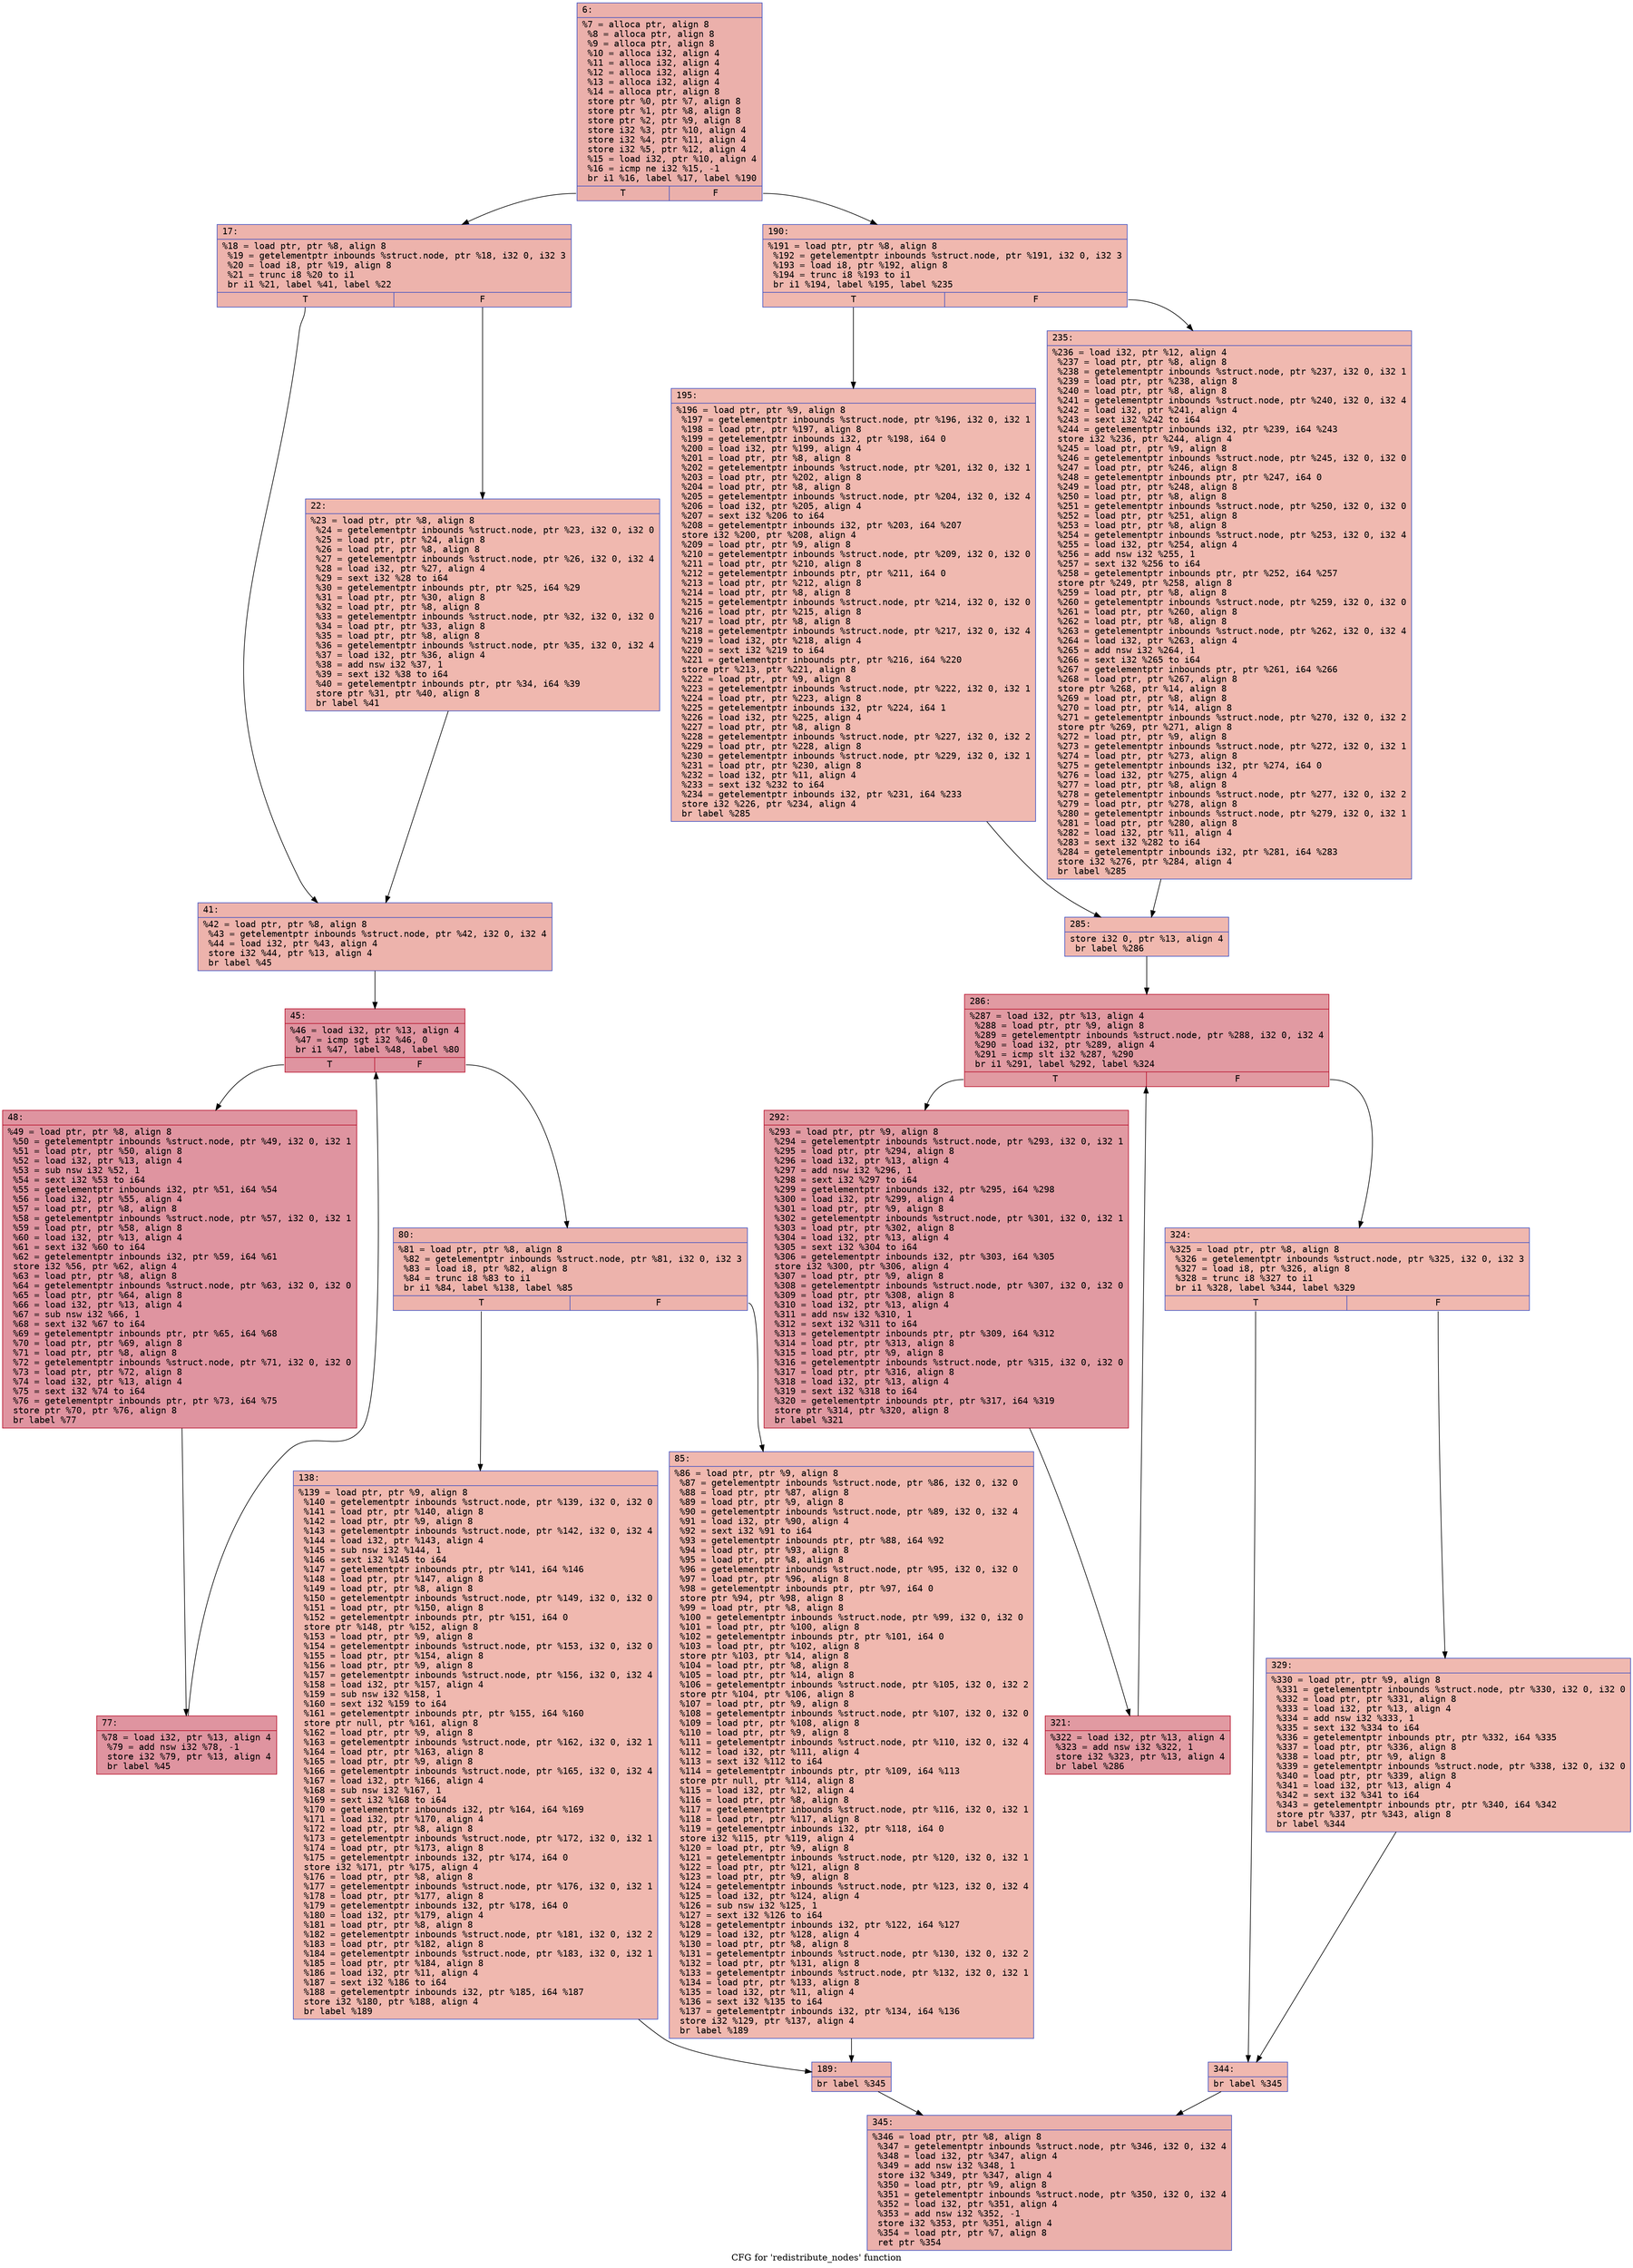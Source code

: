 digraph "CFG for 'redistribute_nodes' function" {
	label="CFG for 'redistribute_nodes' function";

	Node0x6000020258b0 [shape=record,color="#3d50c3ff", style=filled, fillcolor="#d24b4070" fontname="Courier",label="{6:\l|  %7 = alloca ptr, align 8\l  %8 = alloca ptr, align 8\l  %9 = alloca ptr, align 8\l  %10 = alloca i32, align 4\l  %11 = alloca i32, align 4\l  %12 = alloca i32, align 4\l  %13 = alloca i32, align 4\l  %14 = alloca ptr, align 8\l  store ptr %0, ptr %7, align 8\l  store ptr %1, ptr %8, align 8\l  store ptr %2, ptr %9, align 8\l  store i32 %3, ptr %10, align 4\l  store i32 %4, ptr %11, align 4\l  store i32 %5, ptr %12, align 4\l  %15 = load i32, ptr %10, align 4\l  %16 = icmp ne i32 %15, -1\l  br i1 %16, label %17, label %190\l|{<s0>T|<s1>F}}"];
	Node0x6000020258b0:s0 -> Node0x6000020259f0[tooltip="6 -> 17\nProbability 62.50%" ];
	Node0x6000020258b0:s1 -> Node0x600002025d10[tooltip="6 -> 190\nProbability 37.50%" ];
	Node0x6000020259f0 [shape=record,color="#3d50c3ff", style=filled, fillcolor="#d6524470" fontname="Courier",label="{17:\l|  %18 = load ptr, ptr %8, align 8\l  %19 = getelementptr inbounds %struct.node, ptr %18, i32 0, i32 3\l  %20 = load i8, ptr %19, align 8\l  %21 = trunc i8 %20 to i1\l  br i1 %21, label %41, label %22\l|{<s0>T|<s1>F}}"];
	Node0x6000020259f0:s0 -> Node0x600002025a90[tooltip="17 -> 41\nProbability 50.00%" ];
	Node0x6000020259f0:s1 -> Node0x600002025a40[tooltip="17 -> 22\nProbability 50.00%" ];
	Node0x600002025a40 [shape=record,color="#3d50c3ff", style=filled, fillcolor="#dc5d4a70" fontname="Courier",label="{22:\l|  %23 = load ptr, ptr %8, align 8\l  %24 = getelementptr inbounds %struct.node, ptr %23, i32 0, i32 0\l  %25 = load ptr, ptr %24, align 8\l  %26 = load ptr, ptr %8, align 8\l  %27 = getelementptr inbounds %struct.node, ptr %26, i32 0, i32 4\l  %28 = load i32, ptr %27, align 4\l  %29 = sext i32 %28 to i64\l  %30 = getelementptr inbounds ptr, ptr %25, i64 %29\l  %31 = load ptr, ptr %30, align 8\l  %32 = load ptr, ptr %8, align 8\l  %33 = getelementptr inbounds %struct.node, ptr %32, i32 0, i32 0\l  %34 = load ptr, ptr %33, align 8\l  %35 = load ptr, ptr %8, align 8\l  %36 = getelementptr inbounds %struct.node, ptr %35, i32 0, i32 4\l  %37 = load i32, ptr %36, align 4\l  %38 = add nsw i32 %37, 1\l  %39 = sext i32 %38 to i64\l  %40 = getelementptr inbounds ptr, ptr %34, i64 %39\l  store ptr %31, ptr %40, align 8\l  br label %41\l}"];
	Node0x600002025a40 -> Node0x600002025a90[tooltip="22 -> 41\nProbability 100.00%" ];
	Node0x600002025a90 [shape=record,color="#3d50c3ff", style=filled, fillcolor="#d6524470" fontname="Courier",label="{41:\l|  %42 = load ptr, ptr %8, align 8\l  %43 = getelementptr inbounds %struct.node, ptr %42, i32 0, i32 4\l  %44 = load i32, ptr %43, align 4\l  store i32 %44, ptr %13, align 4\l  br label %45\l}"];
	Node0x600002025a90 -> Node0x600002025ae0[tooltip="41 -> 45\nProbability 100.00%" ];
	Node0x600002025ae0 [shape=record,color="#b70d28ff", style=filled, fillcolor="#b70d2870" fontname="Courier",label="{45:\l|  %46 = load i32, ptr %13, align 4\l  %47 = icmp sgt i32 %46, 0\l  br i1 %47, label %48, label %80\l|{<s0>T|<s1>F}}"];
	Node0x600002025ae0:s0 -> Node0x600002025b30[tooltip="45 -> 48\nProbability 96.88%" ];
	Node0x600002025ae0:s1 -> Node0x600002025bd0[tooltip="45 -> 80\nProbability 3.12%" ];
	Node0x600002025b30 [shape=record,color="#b70d28ff", style=filled, fillcolor="#b70d2870" fontname="Courier",label="{48:\l|  %49 = load ptr, ptr %8, align 8\l  %50 = getelementptr inbounds %struct.node, ptr %49, i32 0, i32 1\l  %51 = load ptr, ptr %50, align 8\l  %52 = load i32, ptr %13, align 4\l  %53 = sub nsw i32 %52, 1\l  %54 = sext i32 %53 to i64\l  %55 = getelementptr inbounds i32, ptr %51, i64 %54\l  %56 = load i32, ptr %55, align 4\l  %57 = load ptr, ptr %8, align 8\l  %58 = getelementptr inbounds %struct.node, ptr %57, i32 0, i32 1\l  %59 = load ptr, ptr %58, align 8\l  %60 = load i32, ptr %13, align 4\l  %61 = sext i32 %60 to i64\l  %62 = getelementptr inbounds i32, ptr %59, i64 %61\l  store i32 %56, ptr %62, align 4\l  %63 = load ptr, ptr %8, align 8\l  %64 = getelementptr inbounds %struct.node, ptr %63, i32 0, i32 0\l  %65 = load ptr, ptr %64, align 8\l  %66 = load i32, ptr %13, align 4\l  %67 = sub nsw i32 %66, 1\l  %68 = sext i32 %67 to i64\l  %69 = getelementptr inbounds ptr, ptr %65, i64 %68\l  %70 = load ptr, ptr %69, align 8\l  %71 = load ptr, ptr %8, align 8\l  %72 = getelementptr inbounds %struct.node, ptr %71, i32 0, i32 0\l  %73 = load ptr, ptr %72, align 8\l  %74 = load i32, ptr %13, align 4\l  %75 = sext i32 %74 to i64\l  %76 = getelementptr inbounds ptr, ptr %73, i64 %75\l  store ptr %70, ptr %76, align 8\l  br label %77\l}"];
	Node0x600002025b30 -> Node0x600002025b80[tooltip="48 -> 77\nProbability 100.00%" ];
	Node0x600002025b80 [shape=record,color="#b70d28ff", style=filled, fillcolor="#b70d2870" fontname="Courier",label="{77:\l|  %78 = load i32, ptr %13, align 4\l  %79 = add nsw i32 %78, -1\l  store i32 %79, ptr %13, align 4\l  br label %45\l}"];
	Node0x600002025b80 -> Node0x600002025ae0[tooltip="77 -> 45\nProbability 100.00%" ];
	Node0x600002025bd0 [shape=record,color="#3d50c3ff", style=filled, fillcolor="#d6524470" fontname="Courier",label="{80:\l|  %81 = load ptr, ptr %8, align 8\l  %82 = getelementptr inbounds %struct.node, ptr %81, i32 0, i32 3\l  %83 = load i8, ptr %82, align 8\l  %84 = trunc i8 %83 to i1\l  br i1 %84, label %138, label %85\l|{<s0>T|<s1>F}}"];
	Node0x600002025bd0:s0 -> Node0x600002025c70[tooltip="80 -> 138\nProbability 50.00%" ];
	Node0x600002025bd0:s1 -> Node0x600002025c20[tooltip="80 -> 85\nProbability 50.00%" ];
	Node0x600002025c20 [shape=record,color="#3d50c3ff", style=filled, fillcolor="#dc5d4a70" fontname="Courier",label="{85:\l|  %86 = load ptr, ptr %9, align 8\l  %87 = getelementptr inbounds %struct.node, ptr %86, i32 0, i32 0\l  %88 = load ptr, ptr %87, align 8\l  %89 = load ptr, ptr %9, align 8\l  %90 = getelementptr inbounds %struct.node, ptr %89, i32 0, i32 4\l  %91 = load i32, ptr %90, align 4\l  %92 = sext i32 %91 to i64\l  %93 = getelementptr inbounds ptr, ptr %88, i64 %92\l  %94 = load ptr, ptr %93, align 8\l  %95 = load ptr, ptr %8, align 8\l  %96 = getelementptr inbounds %struct.node, ptr %95, i32 0, i32 0\l  %97 = load ptr, ptr %96, align 8\l  %98 = getelementptr inbounds ptr, ptr %97, i64 0\l  store ptr %94, ptr %98, align 8\l  %99 = load ptr, ptr %8, align 8\l  %100 = getelementptr inbounds %struct.node, ptr %99, i32 0, i32 0\l  %101 = load ptr, ptr %100, align 8\l  %102 = getelementptr inbounds ptr, ptr %101, i64 0\l  %103 = load ptr, ptr %102, align 8\l  store ptr %103, ptr %14, align 8\l  %104 = load ptr, ptr %8, align 8\l  %105 = load ptr, ptr %14, align 8\l  %106 = getelementptr inbounds %struct.node, ptr %105, i32 0, i32 2\l  store ptr %104, ptr %106, align 8\l  %107 = load ptr, ptr %9, align 8\l  %108 = getelementptr inbounds %struct.node, ptr %107, i32 0, i32 0\l  %109 = load ptr, ptr %108, align 8\l  %110 = load ptr, ptr %9, align 8\l  %111 = getelementptr inbounds %struct.node, ptr %110, i32 0, i32 4\l  %112 = load i32, ptr %111, align 4\l  %113 = sext i32 %112 to i64\l  %114 = getelementptr inbounds ptr, ptr %109, i64 %113\l  store ptr null, ptr %114, align 8\l  %115 = load i32, ptr %12, align 4\l  %116 = load ptr, ptr %8, align 8\l  %117 = getelementptr inbounds %struct.node, ptr %116, i32 0, i32 1\l  %118 = load ptr, ptr %117, align 8\l  %119 = getelementptr inbounds i32, ptr %118, i64 0\l  store i32 %115, ptr %119, align 4\l  %120 = load ptr, ptr %9, align 8\l  %121 = getelementptr inbounds %struct.node, ptr %120, i32 0, i32 1\l  %122 = load ptr, ptr %121, align 8\l  %123 = load ptr, ptr %9, align 8\l  %124 = getelementptr inbounds %struct.node, ptr %123, i32 0, i32 4\l  %125 = load i32, ptr %124, align 4\l  %126 = sub nsw i32 %125, 1\l  %127 = sext i32 %126 to i64\l  %128 = getelementptr inbounds i32, ptr %122, i64 %127\l  %129 = load i32, ptr %128, align 4\l  %130 = load ptr, ptr %8, align 8\l  %131 = getelementptr inbounds %struct.node, ptr %130, i32 0, i32 2\l  %132 = load ptr, ptr %131, align 8\l  %133 = getelementptr inbounds %struct.node, ptr %132, i32 0, i32 1\l  %134 = load ptr, ptr %133, align 8\l  %135 = load i32, ptr %11, align 4\l  %136 = sext i32 %135 to i64\l  %137 = getelementptr inbounds i32, ptr %134, i64 %136\l  store i32 %129, ptr %137, align 4\l  br label %189\l}"];
	Node0x600002025c20 -> Node0x600002025cc0[tooltip="85 -> 189\nProbability 100.00%" ];
	Node0x600002025c70 [shape=record,color="#3d50c3ff", style=filled, fillcolor="#dc5d4a70" fontname="Courier",label="{138:\l|  %139 = load ptr, ptr %9, align 8\l  %140 = getelementptr inbounds %struct.node, ptr %139, i32 0, i32 0\l  %141 = load ptr, ptr %140, align 8\l  %142 = load ptr, ptr %9, align 8\l  %143 = getelementptr inbounds %struct.node, ptr %142, i32 0, i32 4\l  %144 = load i32, ptr %143, align 4\l  %145 = sub nsw i32 %144, 1\l  %146 = sext i32 %145 to i64\l  %147 = getelementptr inbounds ptr, ptr %141, i64 %146\l  %148 = load ptr, ptr %147, align 8\l  %149 = load ptr, ptr %8, align 8\l  %150 = getelementptr inbounds %struct.node, ptr %149, i32 0, i32 0\l  %151 = load ptr, ptr %150, align 8\l  %152 = getelementptr inbounds ptr, ptr %151, i64 0\l  store ptr %148, ptr %152, align 8\l  %153 = load ptr, ptr %9, align 8\l  %154 = getelementptr inbounds %struct.node, ptr %153, i32 0, i32 0\l  %155 = load ptr, ptr %154, align 8\l  %156 = load ptr, ptr %9, align 8\l  %157 = getelementptr inbounds %struct.node, ptr %156, i32 0, i32 4\l  %158 = load i32, ptr %157, align 4\l  %159 = sub nsw i32 %158, 1\l  %160 = sext i32 %159 to i64\l  %161 = getelementptr inbounds ptr, ptr %155, i64 %160\l  store ptr null, ptr %161, align 8\l  %162 = load ptr, ptr %9, align 8\l  %163 = getelementptr inbounds %struct.node, ptr %162, i32 0, i32 1\l  %164 = load ptr, ptr %163, align 8\l  %165 = load ptr, ptr %9, align 8\l  %166 = getelementptr inbounds %struct.node, ptr %165, i32 0, i32 4\l  %167 = load i32, ptr %166, align 4\l  %168 = sub nsw i32 %167, 1\l  %169 = sext i32 %168 to i64\l  %170 = getelementptr inbounds i32, ptr %164, i64 %169\l  %171 = load i32, ptr %170, align 4\l  %172 = load ptr, ptr %8, align 8\l  %173 = getelementptr inbounds %struct.node, ptr %172, i32 0, i32 1\l  %174 = load ptr, ptr %173, align 8\l  %175 = getelementptr inbounds i32, ptr %174, i64 0\l  store i32 %171, ptr %175, align 4\l  %176 = load ptr, ptr %8, align 8\l  %177 = getelementptr inbounds %struct.node, ptr %176, i32 0, i32 1\l  %178 = load ptr, ptr %177, align 8\l  %179 = getelementptr inbounds i32, ptr %178, i64 0\l  %180 = load i32, ptr %179, align 4\l  %181 = load ptr, ptr %8, align 8\l  %182 = getelementptr inbounds %struct.node, ptr %181, i32 0, i32 2\l  %183 = load ptr, ptr %182, align 8\l  %184 = getelementptr inbounds %struct.node, ptr %183, i32 0, i32 1\l  %185 = load ptr, ptr %184, align 8\l  %186 = load i32, ptr %11, align 4\l  %187 = sext i32 %186 to i64\l  %188 = getelementptr inbounds i32, ptr %185, i64 %187\l  store i32 %180, ptr %188, align 4\l  br label %189\l}"];
	Node0x600002025c70 -> Node0x600002025cc0[tooltip="138 -> 189\nProbability 100.00%" ];
	Node0x600002025cc0 [shape=record,color="#3d50c3ff", style=filled, fillcolor="#d6524470" fontname="Courier",label="{189:\l|  br label %345\l}"];
	Node0x600002025cc0 -> Node0x600002026030[tooltip="189 -> 345\nProbability 100.00%" ];
	Node0x600002025d10 [shape=record,color="#3d50c3ff", style=filled, fillcolor="#dc5d4a70" fontname="Courier",label="{190:\l|  %191 = load ptr, ptr %8, align 8\l  %192 = getelementptr inbounds %struct.node, ptr %191, i32 0, i32 3\l  %193 = load i8, ptr %192, align 8\l  %194 = trunc i8 %193 to i1\l  br i1 %194, label %195, label %235\l|{<s0>T|<s1>F}}"];
	Node0x600002025d10:s0 -> Node0x600002025d60[tooltip="190 -> 195\nProbability 50.00%" ];
	Node0x600002025d10:s1 -> Node0x600002025db0[tooltip="190 -> 235\nProbability 50.00%" ];
	Node0x600002025d60 [shape=record,color="#3d50c3ff", style=filled, fillcolor="#de614d70" fontname="Courier",label="{195:\l|  %196 = load ptr, ptr %9, align 8\l  %197 = getelementptr inbounds %struct.node, ptr %196, i32 0, i32 1\l  %198 = load ptr, ptr %197, align 8\l  %199 = getelementptr inbounds i32, ptr %198, i64 0\l  %200 = load i32, ptr %199, align 4\l  %201 = load ptr, ptr %8, align 8\l  %202 = getelementptr inbounds %struct.node, ptr %201, i32 0, i32 1\l  %203 = load ptr, ptr %202, align 8\l  %204 = load ptr, ptr %8, align 8\l  %205 = getelementptr inbounds %struct.node, ptr %204, i32 0, i32 4\l  %206 = load i32, ptr %205, align 4\l  %207 = sext i32 %206 to i64\l  %208 = getelementptr inbounds i32, ptr %203, i64 %207\l  store i32 %200, ptr %208, align 4\l  %209 = load ptr, ptr %9, align 8\l  %210 = getelementptr inbounds %struct.node, ptr %209, i32 0, i32 0\l  %211 = load ptr, ptr %210, align 8\l  %212 = getelementptr inbounds ptr, ptr %211, i64 0\l  %213 = load ptr, ptr %212, align 8\l  %214 = load ptr, ptr %8, align 8\l  %215 = getelementptr inbounds %struct.node, ptr %214, i32 0, i32 0\l  %216 = load ptr, ptr %215, align 8\l  %217 = load ptr, ptr %8, align 8\l  %218 = getelementptr inbounds %struct.node, ptr %217, i32 0, i32 4\l  %219 = load i32, ptr %218, align 4\l  %220 = sext i32 %219 to i64\l  %221 = getelementptr inbounds ptr, ptr %216, i64 %220\l  store ptr %213, ptr %221, align 8\l  %222 = load ptr, ptr %9, align 8\l  %223 = getelementptr inbounds %struct.node, ptr %222, i32 0, i32 1\l  %224 = load ptr, ptr %223, align 8\l  %225 = getelementptr inbounds i32, ptr %224, i64 1\l  %226 = load i32, ptr %225, align 4\l  %227 = load ptr, ptr %8, align 8\l  %228 = getelementptr inbounds %struct.node, ptr %227, i32 0, i32 2\l  %229 = load ptr, ptr %228, align 8\l  %230 = getelementptr inbounds %struct.node, ptr %229, i32 0, i32 1\l  %231 = load ptr, ptr %230, align 8\l  %232 = load i32, ptr %11, align 4\l  %233 = sext i32 %232 to i64\l  %234 = getelementptr inbounds i32, ptr %231, i64 %233\l  store i32 %226, ptr %234, align 4\l  br label %285\l}"];
	Node0x600002025d60 -> Node0x600002025e00[tooltip="195 -> 285\nProbability 100.00%" ];
	Node0x600002025db0 [shape=record,color="#3d50c3ff", style=filled, fillcolor="#de614d70" fontname="Courier",label="{235:\l|  %236 = load i32, ptr %12, align 4\l  %237 = load ptr, ptr %8, align 8\l  %238 = getelementptr inbounds %struct.node, ptr %237, i32 0, i32 1\l  %239 = load ptr, ptr %238, align 8\l  %240 = load ptr, ptr %8, align 8\l  %241 = getelementptr inbounds %struct.node, ptr %240, i32 0, i32 4\l  %242 = load i32, ptr %241, align 4\l  %243 = sext i32 %242 to i64\l  %244 = getelementptr inbounds i32, ptr %239, i64 %243\l  store i32 %236, ptr %244, align 4\l  %245 = load ptr, ptr %9, align 8\l  %246 = getelementptr inbounds %struct.node, ptr %245, i32 0, i32 0\l  %247 = load ptr, ptr %246, align 8\l  %248 = getelementptr inbounds ptr, ptr %247, i64 0\l  %249 = load ptr, ptr %248, align 8\l  %250 = load ptr, ptr %8, align 8\l  %251 = getelementptr inbounds %struct.node, ptr %250, i32 0, i32 0\l  %252 = load ptr, ptr %251, align 8\l  %253 = load ptr, ptr %8, align 8\l  %254 = getelementptr inbounds %struct.node, ptr %253, i32 0, i32 4\l  %255 = load i32, ptr %254, align 4\l  %256 = add nsw i32 %255, 1\l  %257 = sext i32 %256 to i64\l  %258 = getelementptr inbounds ptr, ptr %252, i64 %257\l  store ptr %249, ptr %258, align 8\l  %259 = load ptr, ptr %8, align 8\l  %260 = getelementptr inbounds %struct.node, ptr %259, i32 0, i32 0\l  %261 = load ptr, ptr %260, align 8\l  %262 = load ptr, ptr %8, align 8\l  %263 = getelementptr inbounds %struct.node, ptr %262, i32 0, i32 4\l  %264 = load i32, ptr %263, align 4\l  %265 = add nsw i32 %264, 1\l  %266 = sext i32 %265 to i64\l  %267 = getelementptr inbounds ptr, ptr %261, i64 %266\l  %268 = load ptr, ptr %267, align 8\l  store ptr %268, ptr %14, align 8\l  %269 = load ptr, ptr %8, align 8\l  %270 = load ptr, ptr %14, align 8\l  %271 = getelementptr inbounds %struct.node, ptr %270, i32 0, i32 2\l  store ptr %269, ptr %271, align 8\l  %272 = load ptr, ptr %9, align 8\l  %273 = getelementptr inbounds %struct.node, ptr %272, i32 0, i32 1\l  %274 = load ptr, ptr %273, align 8\l  %275 = getelementptr inbounds i32, ptr %274, i64 0\l  %276 = load i32, ptr %275, align 4\l  %277 = load ptr, ptr %8, align 8\l  %278 = getelementptr inbounds %struct.node, ptr %277, i32 0, i32 2\l  %279 = load ptr, ptr %278, align 8\l  %280 = getelementptr inbounds %struct.node, ptr %279, i32 0, i32 1\l  %281 = load ptr, ptr %280, align 8\l  %282 = load i32, ptr %11, align 4\l  %283 = sext i32 %282 to i64\l  %284 = getelementptr inbounds i32, ptr %281, i64 %283\l  store i32 %276, ptr %284, align 4\l  br label %285\l}"];
	Node0x600002025db0 -> Node0x600002025e00[tooltip="235 -> 285\nProbability 100.00%" ];
	Node0x600002025e00 [shape=record,color="#3d50c3ff", style=filled, fillcolor="#dc5d4a70" fontname="Courier",label="{285:\l|  store i32 0, ptr %13, align 4\l  br label %286\l}"];
	Node0x600002025e00 -> Node0x600002025e50[tooltip="285 -> 286\nProbability 100.00%" ];
	Node0x600002025e50 [shape=record,color="#b70d28ff", style=filled, fillcolor="#bb1b2c70" fontname="Courier",label="{286:\l|  %287 = load i32, ptr %13, align 4\l  %288 = load ptr, ptr %9, align 8\l  %289 = getelementptr inbounds %struct.node, ptr %288, i32 0, i32 4\l  %290 = load i32, ptr %289, align 4\l  %291 = icmp slt i32 %287, %290\l  br i1 %291, label %292, label %324\l|{<s0>T|<s1>F}}"];
	Node0x600002025e50:s0 -> Node0x600002025ea0[tooltip="286 -> 292\nProbability 96.88%" ];
	Node0x600002025e50:s1 -> Node0x600002025f40[tooltip="286 -> 324\nProbability 3.12%" ];
	Node0x600002025ea0 [shape=record,color="#b70d28ff", style=filled, fillcolor="#bb1b2c70" fontname="Courier",label="{292:\l|  %293 = load ptr, ptr %9, align 8\l  %294 = getelementptr inbounds %struct.node, ptr %293, i32 0, i32 1\l  %295 = load ptr, ptr %294, align 8\l  %296 = load i32, ptr %13, align 4\l  %297 = add nsw i32 %296, 1\l  %298 = sext i32 %297 to i64\l  %299 = getelementptr inbounds i32, ptr %295, i64 %298\l  %300 = load i32, ptr %299, align 4\l  %301 = load ptr, ptr %9, align 8\l  %302 = getelementptr inbounds %struct.node, ptr %301, i32 0, i32 1\l  %303 = load ptr, ptr %302, align 8\l  %304 = load i32, ptr %13, align 4\l  %305 = sext i32 %304 to i64\l  %306 = getelementptr inbounds i32, ptr %303, i64 %305\l  store i32 %300, ptr %306, align 4\l  %307 = load ptr, ptr %9, align 8\l  %308 = getelementptr inbounds %struct.node, ptr %307, i32 0, i32 0\l  %309 = load ptr, ptr %308, align 8\l  %310 = load i32, ptr %13, align 4\l  %311 = add nsw i32 %310, 1\l  %312 = sext i32 %311 to i64\l  %313 = getelementptr inbounds ptr, ptr %309, i64 %312\l  %314 = load ptr, ptr %313, align 8\l  %315 = load ptr, ptr %9, align 8\l  %316 = getelementptr inbounds %struct.node, ptr %315, i32 0, i32 0\l  %317 = load ptr, ptr %316, align 8\l  %318 = load i32, ptr %13, align 4\l  %319 = sext i32 %318 to i64\l  %320 = getelementptr inbounds ptr, ptr %317, i64 %319\l  store ptr %314, ptr %320, align 8\l  br label %321\l}"];
	Node0x600002025ea0 -> Node0x600002025ef0[tooltip="292 -> 321\nProbability 100.00%" ];
	Node0x600002025ef0 [shape=record,color="#b70d28ff", style=filled, fillcolor="#bb1b2c70" fontname="Courier",label="{321:\l|  %322 = load i32, ptr %13, align 4\l  %323 = add nsw i32 %322, 1\l  store i32 %323, ptr %13, align 4\l  br label %286\l}"];
	Node0x600002025ef0 -> Node0x600002025e50[tooltip="321 -> 286\nProbability 100.00%" ];
	Node0x600002025f40 [shape=record,color="#3d50c3ff", style=filled, fillcolor="#dc5d4a70" fontname="Courier",label="{324:\l|  %325 = load ptr, ptr %8, align 8\l  %326 = getelementptr inbounds %struct.node, ptr %325, i32 0, i32 3\l  %327 = load i8, ptr %326, align 8\l  %328 = trunc i8 %327 to i1\l  br i1 %328, label %344, label %329\l|{<s0>T|<s1>F}}"];
	Node0x600002025f40:s0 -> Node0x600002025fe0[tooltip="324 -> 344\nProbability 50.00%" ];
	Node0x600002025f40:s1 -> Node0x600002025f90[tooltip="324 -> 329\nProbability 50.00%" ];
	Node0x600002025f90 [shape=record,color="#3d50c3ff", style=filled, fillcolor="#de614d70" fontname="Courier",label="{329:\l|  %330 = load ptr, ptr %9, align 8\l  %331 = getelementptr inbounds %struct.node, ptr %330, i32 0, i32 0\l  %332 = load ptr, ptr %331, align 8\l  %333 = load i32, ptr %13, align 4\l  %334 = add nsw i32 %333, 1\l  %335 = sext i32 %334 to i64\l  %336 = getelementptr inbounds ptr, ptr %332, i64 %335\l  %337 = load ptr, ptr %336, align 8\l  %338 = load ptr, ptr %9, align 8\l  %339 = getelementptr inbounds %struct.node, ptr %338, i32 0, i32 0\l  %340 = load ptr, ptr %339, align 8\l  %341 = load i32, ptr %13, align 4\l  %342 = sext i32 %341 to i64\l  %343 = getelementptr inbounds ptr, ptr %340, i64 %342\l  store ptr %337, ptr %343, align 8\l  br label %344\l}"];
	Node0x600002025f90 -> Node0x600002025fe0[tooltip="329 -> 344\nProbability 100.00%" ];
	Node0x600002025fe0 [shape=record,color="#3d50c3ff", style=filled, fillcolor="#dc5d4a70" fontname="Courier",label="{344:\l|  br label %345\l}"];
	Node0x600002025fe0 -> Node0x600002026030[tooltip="344 -> 345\nProbability 100.00%" ];
	Node0x600002026030 [shape=record,color="#3d50c3ff", style=filled, fillcolor="#d24b4070" fontname="Courier",label="{345:\l|  %346 = load ptr, ptr %8, align 8\l  %347 = getelementptr inbounds %struct.node, ptr %346, i32 0, i32 4\l  %348 = load i32, ptr %347, align 4\l  %349 = add nsw i32 %348, 1\l  store i32 %349, ptr %347, align 4\l  %350 = load ptr, ptr %9, align 8\l  %351 = getelementptr inbounds %struct.node, ptr %350, i32 0, i32 4\l  %352 = load i32, ptr %351, align 4\l  %353 = add nsw i32 %352, -1\l  store i32 %353, ptr %351, align 4\l  %354 = load ptr, ptr %7, align 8\l  ret ptr %354\l}"];
}
